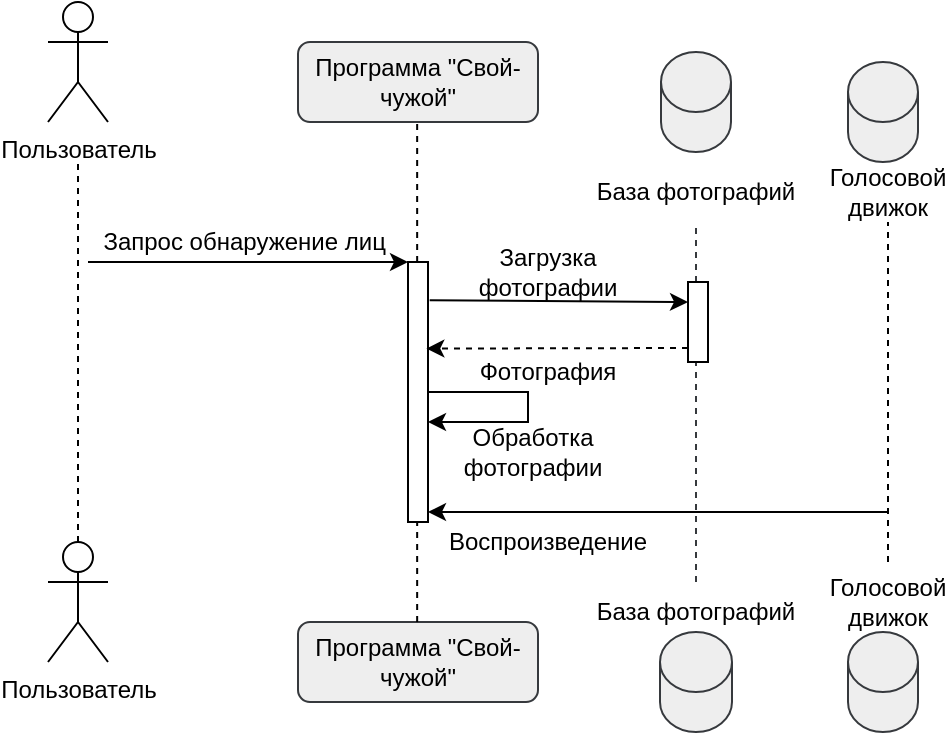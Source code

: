 <mxfile version="22.1.18" type="github">
  <diagram name="Page-1" id="b5b7bab2-c9e2-2cf4-8b2a-24fd1a2a6d21">
    <mxGraphModel dx="1508" dy="746" grid="1" gridSize="10" guides="1" tooltips="1" connect="1" arrows="1" fold="1" page="1" pageScale="1" pageWidth="827" pageHeight="1169" background="none" math="0" shadow="0">
      <root>
        <mxCell id="0" />
        <mxCell id="1" parent="0" />
        <mxCell id="bGr7-gYaH_otsYuwGGPP-29" value="" style="endArrow=none;dashed=1;html=1;rounded=0;entryX=0.5;entryY=1;entryDx=0;entryDy=0;exitX=0.5;exitY=0;exitDx=0;exitDy=0;fillColor=#eeeeee;strokeColor=#36393d;" parent="1" source="bGr7-gYaH_otsYuwGGPP-18" target="bGr7-gYaH_otsYuwGGPP-20" edge="1">
          <mxGeometry width="50" height="50" relative="1" as="geometry">
            <mxPoint x="415" y="405" as="sourcePoint" />
            <mxPoint x="415" y="235" as="targetPoint" />
          </mxGeometry>
        </mxCell>
        <mxCell id="bGr7-gYaH_otsYuwGGPP-23" value="" style="rounded=1;whiteSpace=wrap;html=1;fillColor=#eeeeee;strokeColor=#36393d;" parent="1" vertex="1">
          <mxGeometry x="215" y="430" width="120" height="40" as="geometry" />
        </mxCell>
        <mxCell id="bGr7-gYaH_otsYuwGGPP-22" value="" style="rounded=1;whiteSpace=wrap;html=1;fillColor=#eeeeee;strokeColor=#36393d;" parent="1" vertex="1">
          <mxGeometry x="215" y="140" width="120" height="40" as="geometry" />
        </mxCell>
        <mxCell id="bGr7-gYaH_otsYuwGGPP-1" value="Пользователь" style="shape=umlActor;verticalLabelPosition=bottom;verticalAlign=top;html=1;outlineConnect=0;" parent="1" vertex="1">
          <mxGeometry x="90" y="120" width="30" height="60" as="geometry" />
        </mxCell>
        <mxCell id="bGr7-gYaH_otsYuwGGPP-3" value="Пользователь" style="shape=umlActor;verticalLabelPosition=bottom;verticalAlign=top;html=1;outlineConnect=0;" parent="1" vertex="1">
          <mxGeometry x="90" y="390" width="30" height="60" as="geometry" />
        </mxCell>
        <mxCell id="bGr7-gYaH_otsYuwGGPP-6" value="" style="endArrow=none;dashed=1;html=1;rounded=0;exitX=0.5;exitY=0;exitDx=0;exitDy=0;exitPerimeter=0;" parent="1" source="bGr7-gYaH_otsYuwGGPP-3" edge="1">
          <mxGeometry width="50" height="50" relative="1" as="geometry">
            <mxPoint x="220" y="370" as="sourcePoint" />
            <mxPoint x="105" y="200" as="targetPoint" />
          </mxGeometry>
        </mxCell>
        <mxCell id="bGr7-gYaH_otsYuwGGPP-8" value="" style="endArrow=classic;html=1;rounded=0;entryX=0;entryY=0;entryDx=0;entryDy=0;" parent="1" target="bGr7-gYaH_otsYuwGGPP-7" edge="1">
          <mxGeometry width="50" height="50" relative="1" as="geometry">
            <mxPoint x="110" y="250" as="sourcePoint" />
            <mxPoint x="270" y="320" as="targetPoint" />
          </mxGeometry>
        </mxCell>
        <mxCell id="bGr7-gYaH_otsYuwGGPP-9" value="Запрос обнаружение лиц&amp;nbsp;" style="text;html=1;strokeColor=none;fillColor=none;align=center;verticalAlign=middle;whiteSpace=wrap;rounded=0;" parent="1" vertex="1">
          <mxGeometry x="110" y="230" width="160" height="20" as="geometry" />
        </mxCell>
        <mxCell id="bGr7-gYaH_otsYuwGGPP-11" value="" style="endArrow=none;dashed=1;html=1;rounded=0;" parent="1" edge="1">
          <mxGeometry width="50" height="50" relative="1" as="geometry">
            <mxPoint x="274.58" y="430" as="sourcePoint" />
            <mxPoint x="274.58" y="180" as="targetPoint" />
          </mxGeometry>
        </mxCell>
        <mxCell id="bGr7-gYaH_otsYuwGGPP-40" style="edgeStyle=orthogonalEdgeStyle;rounded=0;orthogonalLoop=1;jettySize=auto;html=1;entryX=1;entryY=0.615;entryDx=0;entryDy=0;entryPerimeter=0;" parent="1" source="bGr7-gYaH_otsYuwGGPP-7" target="bGr7-gYaH_otsYuwGGPP-7" edge="1">
          <mxGeometry relative="1" as="geometry">
            <mxPoint x="290" y="330" as="targetPoint" />
            <Array as="points">
              <mxPoint x="330" y="315" />
              <mxPoint x="330" y="330" />
            </Array>
          </mxGeometry>
        </mxCell>
        <mxCell id="bGr7-gYaH_otsYuwGGPP-7" value="" style="rounded=0;whiteSpace=wrap;html=1;" parent="1" vertex="1">
          <mxGeometry x="270" y="250" width="10" height="130" as="geometry" />
        </mxCell>
        <mxCell id="bGr7-gYaH_otsYuwGGPP-13" value="Программа &quot;Свой-чужой&quot;" style="text;html=1;strokeColor=none;fillColor=none;align=center;verticalAlign=middle;whiteSpace=wrap;rounded=0;" parent="1" vertex="1">
          <mxGeometry x="210" y="435" width="130" height="30" as="geometry" />
        </mxCell>
        <mxCell id="bGr7-gYaH_otsYuwGGPP-15" value="Программа &quot;Свой-чужой&quot;" style="text;html=1;strokeColor=none;fillColor=none;align=center;verticalAlign=middle;whiteSpace=wrap;rounded=0;" parent="1" vertex="1">
          <mxGeometry x="210" y="145" width="130" height="30" as="geometry" />
        </mxCell>
        <mxCell id="bGr7-gYaH_otsYuwGGPP-16" value="" style="endArrow=classic;html=1;rounded=0;exitX=1.083;exitY=0.147;exitDx=0;exitDy=0;exitPerimeter=0;" parent="1" source="bGr7-gYaH_otsYuwGGPP-7" edge="1">
          <mxGeometry width="50" height="50" relative="1" as="geometry">
            <mxPoint x="390" y="360" as="sourcePoint" />
            <mxPoint x="410" y="270" as="targetPoint" />
          </mxGeometry>
        </mxCell>
        <mxCell id="bGr7-gYaH_otsYuwGGPP-18" value="База фотографий" style="text;html=1;strokeColor=none;fillColor=none;align=center;verticalAlign=middle;whiteSpace=wrap;rounded=0;" parent="1" vertex="1">
          <mxGeometry x="354" y="410" width="120" height="30" as="geometry" />
        </mxCell>
        <mxCell id="bGr7-gYaH_otsYuwGGPP-20" value="База фотографий" style="text;html=1;strokeColor=none;fillColor=none;align=center;verticalAlign=middle;whiteSpace=wrap;rounded=0;" parent="1" vertex="1">
          <mxGeometry x="354" y="200" width="120" height="30" as="geometry" />
        </mxCell>
        <mxCell id="bGr7-gYaH_otsYuwGGPP-25" value="Загрузка фотографии" style="text;html=1;strokeColor=none;fillColor=none;align=center;verticalAlign=middle;whiteSpace=wrap;rounded=0;" parent="1" vertex="1">
          <mxGeometry x="310" y="240" width="60" height="30" as="geometry" />
        </mxCell>
        <mxCell id="bGr7-gYaH_otsYuwGGPP-26" value="" style="endArrow=classic;html=1;rounded=0;entryX=0.917;entryY=0.333;entryDx=0;entryDy=0;entryPerimeter=0;dashed=1;" parent="1" target="bGr7-gYaH_otsYuwGGPP-7" edge="1">
          <mxGeometry width="50" height="50" relative="1" as="geometry">
            <mxPoint x="410" y="293" as="sourcePoint" />
            <mxPoint x="280" y="290" as="targetPoint" />
          </mxGeometry>
        </mxCell>
        <mxCell id="bGr7-gYaH_otsYuwGGPP-27" value="Фотография" style="text;html=1;strokeColor=none;fillColor=none;align=center;verticalAlign=middle;whiteSpace=wrap;rounded=0;" parent="1" vertex="1">
          <mxGeometry x="302" y="290" width="76" height="30" as="geometry" />
        </mxCell>
        <mxCell id="bGr7-gYaH_otsYuwGGPP-28" value="" style="rounded=0;whiteSpace=wrap;html=1;rotation=90;" parent="1" vertex="1">
          <mxGeometry x="395" y="275" width="40" height="10" as="geometry" />
        </mxCell>
        <mxCell id="bGr7-gYaH_otsYuwGGPP-38" value="Обработка фотографии" style="text;html=1;strokeColor=none;fillColor=none;align=center;verticalAlign=middle;whiteSpace=wrap;rounded=0;" parent="1" vertex="1">
          <mxGeometry x="280" y="330" width="105" height="30" as="geometry" />
        </mxCell>
        <mxCell id="bGr7-gYaH_otsYuwGGPP-41" value="" style="shape=cylinder3;whiteSpace=wrap;html=1;boundedLbl=1;backgroundOutline=1;size=15;fillColor=#eeeeee;strokeColor=#36393d;" parent="1" vertex="1">
          <mxGeometry x="396.5" y="145" width="35" height="50" as="geometry" />
        </mxCell>
        <mxCell id="bGr7-gYaH_otsYuwGGPP-42" value="" style="shape=cylinder3;whiteSpace=wrap;html=1;boundedLbl=1;backgroundOutline=1;size=15;fillColor=#eeeeee;strokeColor=#36393d;" parent="1" vertex="1">
          <mxGeometry x="396" y="435" width="36" height="50" as="geometry" />
        </mxCell>
        <mxCell id="bGr7-gYaH_otsYuwGGPP-44" value="" style="endArrow=classic;html=1;rounded=0;" parent="1" edge="1">
          <mxGeometry width="50" height="50" relative="1" as="geometry">
            <mxPoint x="510" y="375" as="sourcePoint" />
            <mxPoint x="280" y="375" as="targetPoint" />
          </mxGeometry>
        </mxCell>
        <mxCell id="bGr7-gYaH_otsYuwGGPP-45" value="" style="endArrow=none;dashed=1;html=1;rounded=0;" parent="1" edge="1">
          <mxGeometry width="50" height="50" relative="1" as="geometry">
            <mxPoint x="510" y="400" as="sourcePoint" />
            <mxPoint x="510" y="230" as="targetPoint" />
          </mxGeometry>
        </mxCell>
        <mxCell id="bGr7-gYaH_otsYuwGGPP-46" value="" style="shape=cylinder3;whiteSpace=wrap;html=1;boundedLbl=1;backgroundOutline=1;size=15;fillColor=#eeeeee;strokeColor=#36393d;" parent="1" vertex="1">
          <mxGeometry x="490" y="150" width="35" height="50" as="geometry" />
        </mxCell>
        <mxCell id="bGr7-gYaH_otsYuwGGPP-47" value="" style="shape=cylinder3;whiteSpace=wrap;html=1;boundedLbl=1;backgroundOutline=1;size=15;fillColor=#eeeeee;strokeColor=#36393d;" parent="1" vertex="1">
          <mxGeometry x="490" y="435" width="35" height="50" as="geometry" />
        </mxCell>
        <mxCell id="bGr7-gYaH_otsYuwGGPP-49" value="Голосовой движок" style="text;html=1;strokeColor=none;fillColor=none;align=center;verticalAlign=middle;whiteSpace=wrap;rounded=0;" parent="1" vertex="1">
          <mxGeometry x="480" y="405" width="60" height="30" as="geometry" />
        </mxCell>
        <mxCell id="bGr7-gYaH_otsYuwGGPP-51" value="Голосовой движок" style="text;html=1;strokeColor=none;fillColor=none;align=center;verticalAlign=middle;whiteSpace=wrap;rounded=0;" parent="1" vertex="1">
          <mxGeometry x="480" y="200" width="60" height="30" as="geometry" />
        </mxCell>
        <mxCell id="bGr7-gYaH_otsYuwGGPP-52" value="Воспроизведение" style="text;html=1;strokeColor=none;fillColor=none;align=center;verticalAlign=middle;whiteSpace=wrap;rounded=0;" parent="1" vertex="1">
          <mxGeometry x="285" y="375" width="110" height="30" as="geometry" />
        </mxCell>
      </root>
    </mxGraphModel>
  </diagram>
</mxfile>
